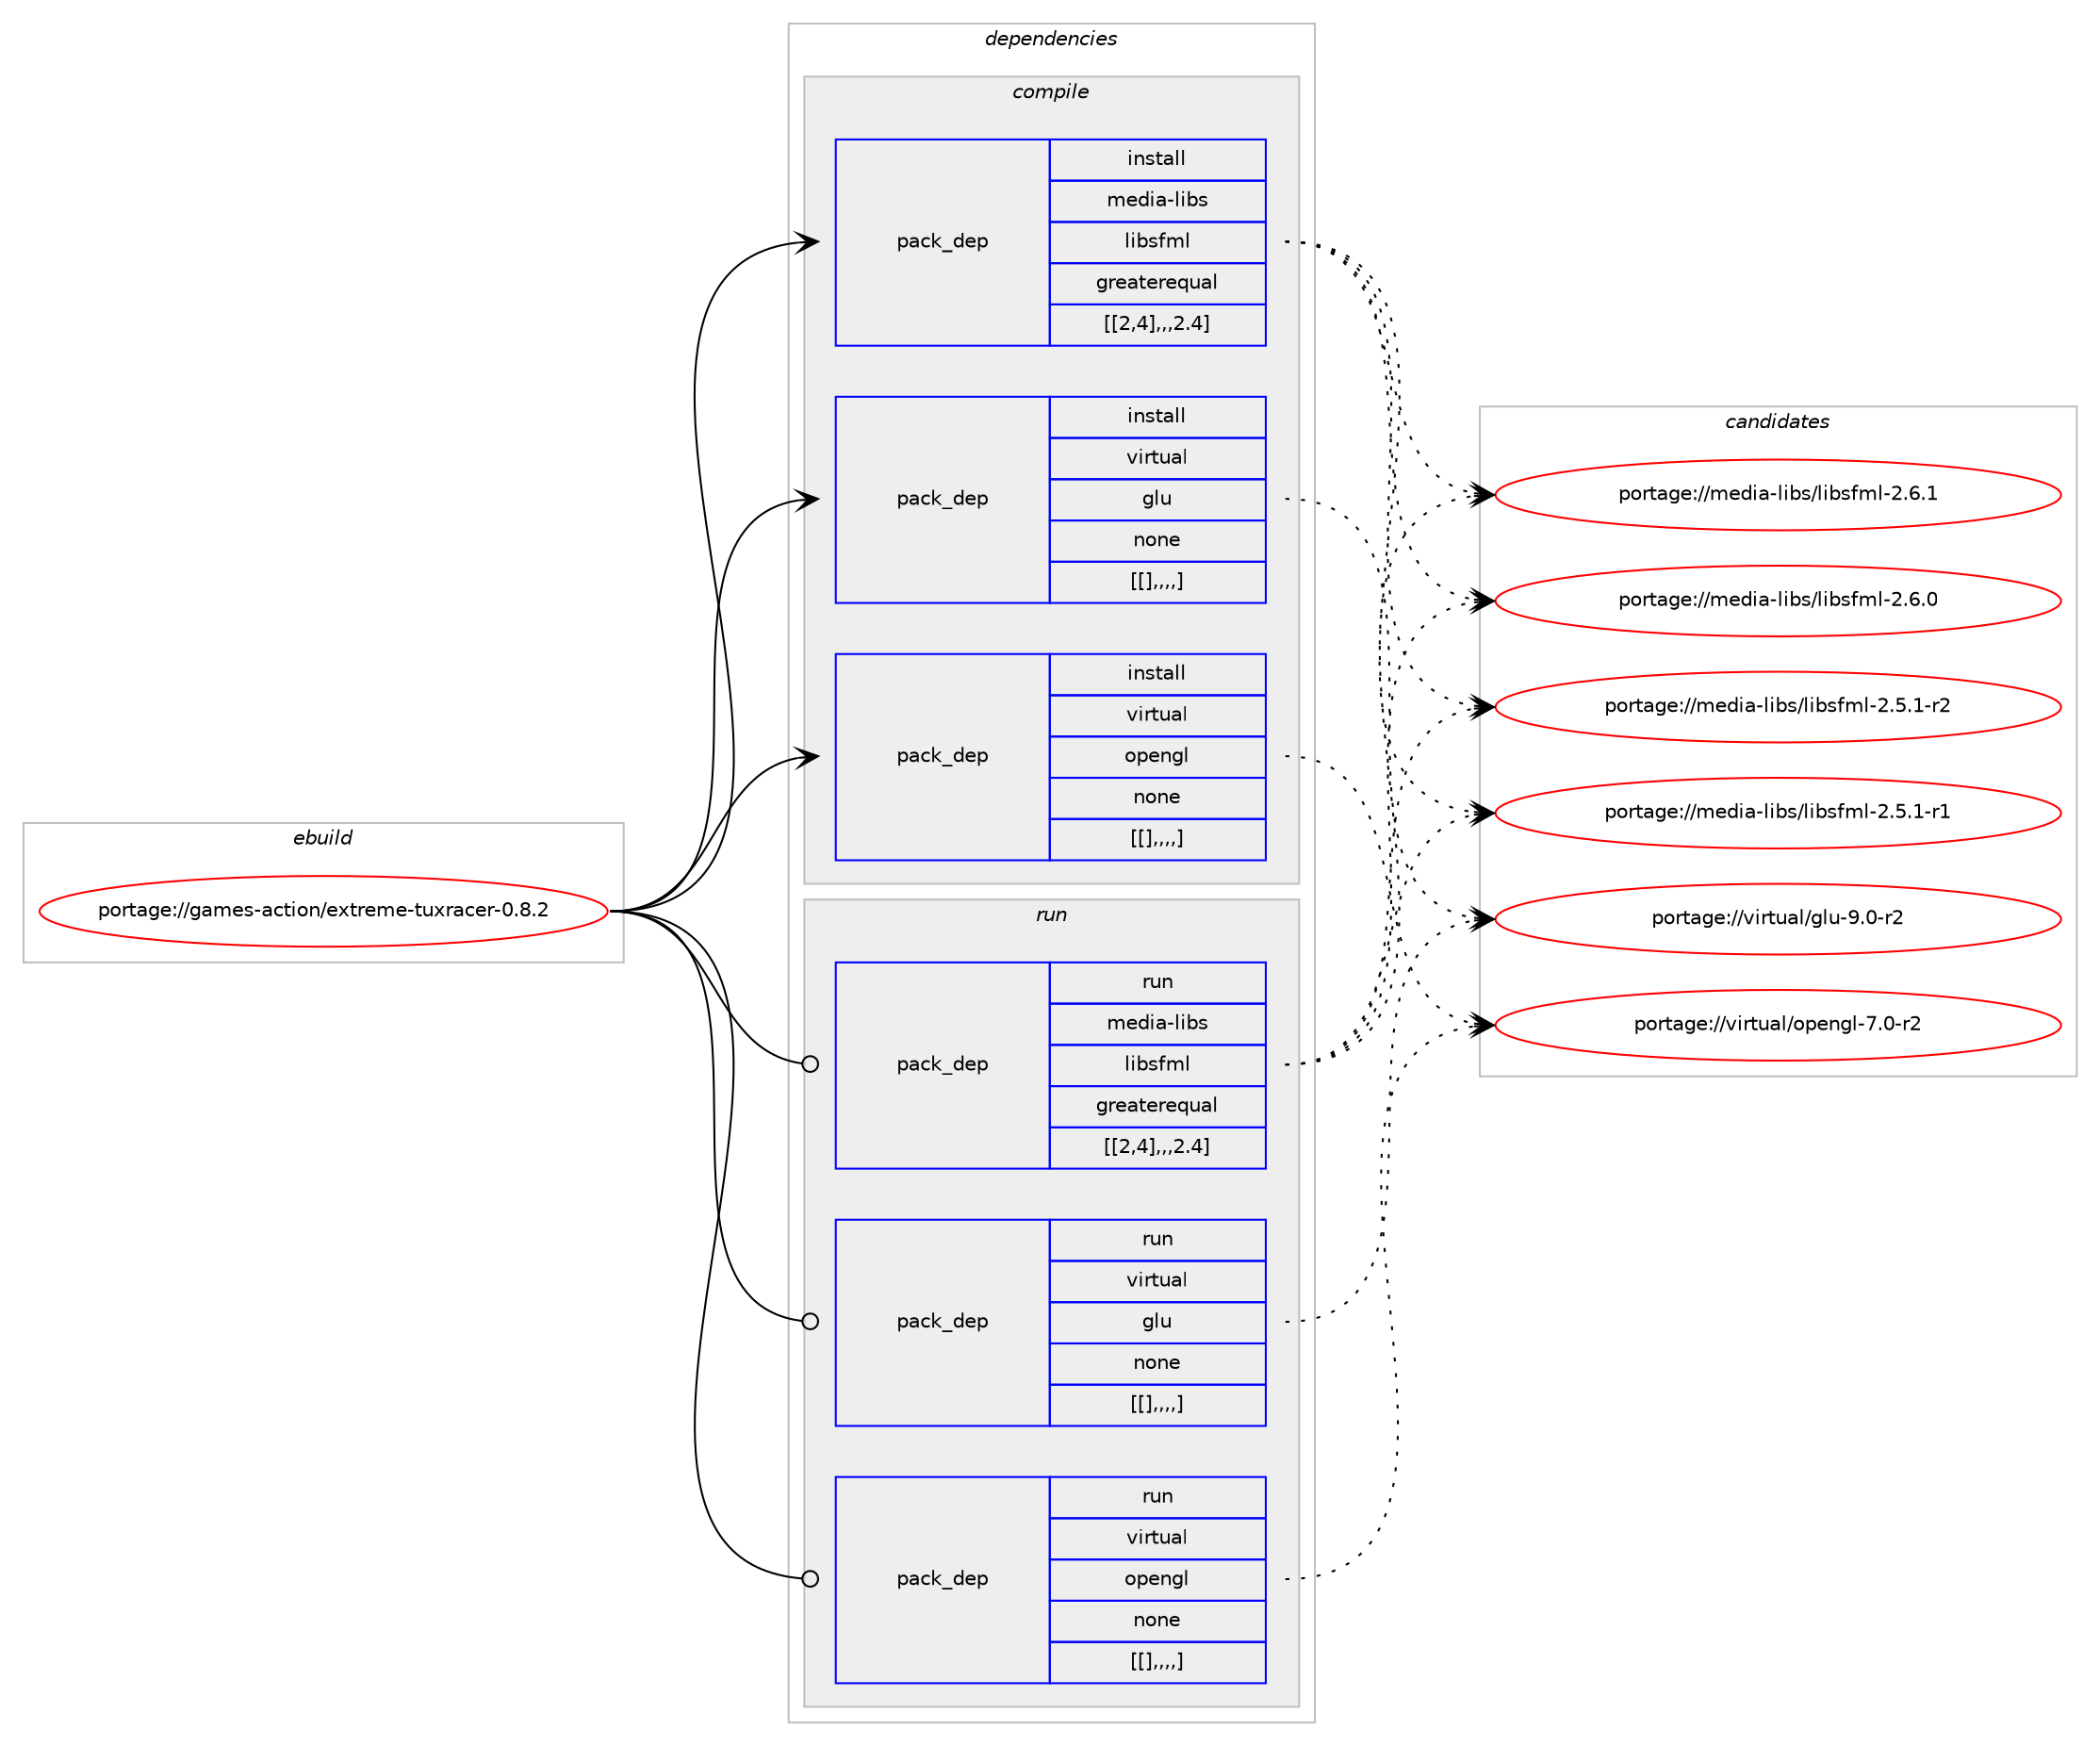 digraph prolog {

# *************
# Graph options
# *************

newrank=true;
concentrate=true;
compound=true;
graph [rankdir=LR,fontname=Helvetica,fontsize=10,ranksep=1.5];#, ranksep=2.5, nodesep=0.2];
edge  [arrowhead=vee];
node  [fontname=Helvetica,fontsize=10];

# **********
# The ebuild
# **********

subgraph cluster_leftcol {
color=gray;
label=<<i>ebuild</i>>;
id [label="portage://games-action/extreme-tuxracer-0.8.2", color=red, width=4, href="../games-action/extreme-tuxracer-0.8.2.svg"];
}

# ****************
# The dependencies
# ****************

subgraph cluster_midcol {
color=gray;
label=<<i>dependencies</i>>;
subgraph cluster_compile {
fillcolor="#eeeeee";
style=filled;
label=<<i>compile</i>>;
subgraph pack161287 {
dependency227285 [label=<<TABLE BORDER="0" CELLBORDER="1" CELLSPACING="0" CELLPADDING="4" WIDTH="220"><TR><TD ROWSPAN="6" CELLPADDING="30">pack_dep</TD></TR><TR><TD WIDTH="110">install</TD></TR><TR><TD>media-libs</TD></TR><TR><TD>libsfml</TD></TR><TR><TD>greaterequal</TD></TR><TR><TD>[[2,4],,,2.4]</TD></TR></TABLE>>, shape=none, color=blue];
}
id:e -> dependency227285:w [weight=20,style="solid",arrowhead="vee"];
subgraph pack161288 {
dependency227286 [label=<<TABLE BORDER="0" CELLBORDER="1" CELLSPACING="0" CELLPADDING="4" WIDTH="220"><TR><TD ROWSPAN="6" CELLPADDING="30">pack_dep</TD></TR><TR><TD WIDTH="110">install</TD></TR><TR><TD>virtual</TD></TR><TR><TD>glu</TD></TR><TR><TD>none</TD></TR><TR><TD>[[],,,,]</TD></TR></TABLE>>, shape=none, color=blue];
}
id:e -> dependency227286:w [weight=20,style="solid",arrowhead="vee"];
subgraph pack161289 {
dependency227287 [label=<<TABLE BORDER="0" CELLBORDER="1" CELLSPACING="0" CELLPADDING="4" WIDTH="220"><TR><TD ROWSPAN="6" CELLPADDING="30">pack_dep</TD></TR><TR><TD WIDTH="110">install</TD></TR><TR><TD>virtual</TD></TR><TR><TD>opengl</TD></TR><TR><TD>none</TD></TR><TR><TD>[[],,,,]</TD></TR></TABLE>>, shape=none, color=blue];
}
id:e -> dependency227287:w [weight=20,style="solid",arrowhead="vee"];
}
subgraph cluster_compileandrun {
fillcolor="#eeeeee";
style=filled;
label=<<i>compile and run</i>>;
}
subgraph cluster_run {
fillcolor="#eeeeee";
style=filled;
label=<<i>run</i>>;
subgraph pack161290 {
dependency227288 [label=<<TABLE BORDER="0" CELLBORDER="1" CELLSPACING="0" CELLPADDING="4" WIDTH="220"><TR><TD ROWSPAN="6" CELLPADDING="30">pack_dep</TD></TR><TR><TD WIDTH="110">run</TD></TR><TR><TD>media-libs</TD></TR><TR><TD>libsfml</TD></TR><TR><TD>greaterequal</TD></TR><TR><TD>[[2,4],,,2.4]</TD></TR></TABLE>>, shape=none, color=blue];
}
id:e -> dependency227288:w [weight=20,style="solid",arrowhead="odot"];
subgraph pack161291 {
dependency227289 [label=<<TABLE BORDER="0" CELLBORDER="1" CELLSPACING="0" CELLPADDING="4" WIDTH="220"><TR><TD ROWSPAN="6" CELLPADDING="30">pack_dep</TD></TR><TR><TD WIDTH="110">run</TD></TR><TR><TD>virtual</TD></TR><TR><TD>glu</TD></TR><TR><TD>none</TD></TR><TR><TD>[[],,,,]</TD></TR></TABLE>>, shape=none, color=blue];
}
id:e -> dependency227289:w [weight=20,style="solid",arrowhead="odot"];
subgraph pack161292 {
dependency227290 [label=<<TABLE BORDER="0" CELLBORDER="1" CELLSPACING="0" CELLPADDING="4" WIDTH="220"><TR><TD ROWSPAN="6" CELLPADDING="30">pack_dep</TD></TR><TR><TD WIDTH="110">run</TD></TR><TR><TD>virtual</TD></TR><TR><TD>opengl</TD></TR><TR><TD>none</TD></TR><TR><TD>[[],,,,]</TD></TR></TABLE>>, shape=none, color=blue];
}
id:e -> dependency227290:w [weight=20,style="solid",arrowhead="odot"];
}
}

# **************
# The candidates
# **************

subgraph cluster_choices {
rank=same;
color=gray;
label=<<i>candidates</i>>;

subgraph choice161287 {
color=black;
nodesep=1;
choice1091011001059745108105981154710810598115102109108455046544649 [label="portage://media-libs/libsfml-2.6.1", color=red, width=4,href="../media-libs/libsfml-2.6.1.svg"];
choice1091011001059745108105981154710810598115102109108455046544648 [label="portage://media-libs/libsfml-2.6.0", color=red, width=4,href="../media-libs/libsfml-2.6.0.svg"];
choice10910110010597451081059811547108105981151021091084550465346494511450 [label="portage://media-libs/libsfml-2.5.1-r2", color=red, width=4,href="../media-libs/libsfml-2.5.1-r2.svg"];
choice10910110010597451081059811547108105981151021091084550465346494511449 [label="portage://media-libs/libsfml-2.5.1-r1", color=red, width=4,href="../media-libs/libsfml-2.5.1-r1.svg"];
dependency227285:e -> choice1091011001059745108105981154710810598115102109108455046544649:w [style=dotted,weight="100"];
dependency227285:e -> choice1091011001059745108105981154710810598115102109108455046544648:w [style=dotted,weight="100"];
dependency227285:e -> choice10910110010597451081059811547108105981151021091084550465346494511450:w [style=dotted,weight="100"];
dependency227285:e -> choice10910110010597451081059811547108105981151021091084550465346494511449:w [style=dotted,weight="100"];
}
subgraph choice161288 {
color=black;
nodesep=1;
choice1181051141161179710847103108117455746484511450 [label="portage://virtual/glu-9.0-r2", color=red, width=4,href="../virtual/glu-9.0-r2.svg"];
dependency227286:e -> choice1181051141161179710847103108117455746484511450:w [style=dotted,weight="100"];
}
subgraph choice161289 {
color=black;
nodesep=1;
choice1181051141161179710847111112101110103108455546484511450 [label="portage://virtual/opengl-7.0-r2", color=red, width=4,href="../virtual/opengl-7.0-r2.svg"];
dependency227287:e -> choice1181051141161179710847111112101110103108455546484511450:w [style=dotted,weight="100"];
}
subgraph choice161290 {
color=black;
nodesep=1;
choice1091011001059745108105981154710810598115102109108455046544649 [label="portage://media-libs/libsfml-2.6.1", color=red, width=4,href="../media-libs/libsfml-2.6.1.svg"];
choice1091011001059745108105981154710810598115102109108455046544648 [label="portage://media-libs/libsfml-2.6.0", color=red, width=4,href="../media-libs/libsfml-2.6.0.svg"];
choice10910110010597451081059811547108105981151021091084550465346494511450 [label="portage://media-libs/libsfml-2.5.1-r2", color=red, width=4,href="../media-libs/libsfml-2.5.1-r2.svg"];
choice10910110010597451081059811547108105981151021091084550465346494511449 [label="portage://media-libs/libsfml-2.5.1-r1", color=red, width=4,href="../media-libs/libsfml-2.5.1-r1.svg"];
dependency227288:e -> choice1091011001059745108105981154710810598115102109108455046544649:w [style=dotted,weight="100"];
dependency227288:e -> choice1091011001059745108105981154710810598115102109108455046544648:w [style=dotted,weight="100"];
dependency227288:e -> choice10910110010597451081059811547108105981151021091084550465346494511450:w [style=dotted,weight="100"];
dependency227288:e -> choice10910110010597451081059811547108105981151021091084550465346494511449:w [style=dotted,weight="100"];
}
subgraph choice161291 {
color=black;
nodesep=1;
choice1181051141161179710847103108117455746484511450 [label="portage://virtual/glu-9.0-r2", color=red, width=4,href="../virtual/glu-9.0-r2.svg"];
dependency227289:e -> choice1181051141161179710847103108117455746484511450:w [style=dotted,weight="100"];
}
subgraph choice161292 {
color=black;
nodesep=1;
choice1181051141161179710847111112101110103108455546484511450 [label="portage://virtual/opengl-7.0-r2", color=red, width=4,href="../virtual/opengl-7.0-r2.svg"];
dependency227290:e -> choice1181051141161179710847111112101110103108455546484511450:w [style=dotted,weight="100"];
}
}

}
